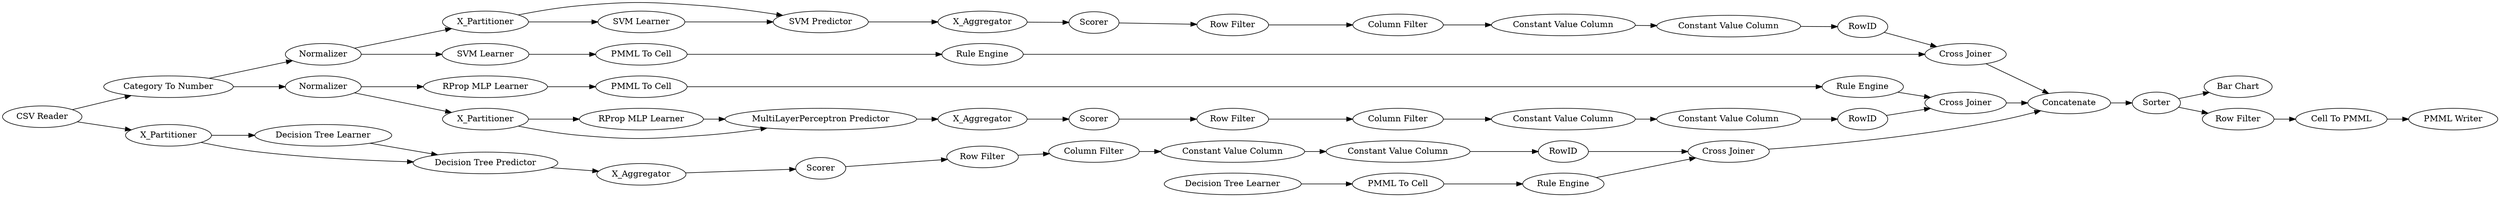 digraph {
	"1940962350851205906_59" [label="Bar Chart"]
	"-5897657829226840229_28" [label="PMML To Cell"]
	"-5211050105695337995_31" [label="RProp MLP Learner"]
	"-4570397550127298453_290" [label="Constant Value Column"]
	"-6483122399926862446_34" [label="Rule Engine"]
	"-5211050105695337995_38" [label="Cross Joiner"]
	"2699943353822873172_2" [label=X_Partitioner]
	"-6483122399926862446_35" [label="RProp MLP Learner"]
	"-5897657829226840229_34" [label="Rule Engine"]
	"2699943353822873172_40" [label=Normalizer]
	"1940962350851205906_61" [label="PMML Writer"]
	"-5211050105695337995_32" [label="MultiLayerPerceptron Predictor"]
	"-5211050105695337995_40" [label=Scorer]
	"-5211050105695337995_2" [label=X_Partitioner]
	"-6748338791855998303_9" [label="Row Filter"]
	"1940962350851205906_58" [label="Category To Number"]
	"2699943353822873172_39" [label="Cross Joiner"]
	"2699943353822873172_32" [label="SVM Predictor"]
	"4336893643575300288_31" [label="Decision Tree Learner"]
	"4336893643575300288_38" [label="Cross Joiner"]
	"-5211050105695337995_7" [label=X_Aggregator]
	"-6748338791855998303_294" [label="Column Filter"]
	"-4570397550127298453_292" [label="Constant Value Column"]
	"-4570397550127298453_293" [label=RowID]
	"4782736146678859636_35" [label="Rule Engine"]
	"-6748338791855998303_293" [label=RowID]
	"1940962350851205906_60" [label=Concatenate]
	"1940962350851205906_54" [label="Cell To PMML"]
	"4782736146678859636_34" [label="PMML To Cell"]
	"-5211050105695337995_39" [label=Normalizer]
	"-6748338791855998303_290" [label="Constant Value Column"]
	"-5897657829226840229_33" [label="Decision Tree Learner"]
	"4336893643575300288_2" [label=X_Partitioner]
	"1940962350851205906_52" [label=Sorter]
	"-4570397550127298453_9" [label="Row Filter"]
	"-6483122399926862446_22" [label="PMML To Cell"]
	"-4570397550127298453_294" [label="Column Filter"]
	"2699943353822873172_7" [label=X_Aggregator]
	"-6748338791855998303_292" [label="Constant Value Column"]
	"4336893643575300288_39" [label=Scorer]
	"2699943353822873172_31" [label="SVM Learner"]
	"6823500256804930886_293" [label=RowID]
	"4336893643575300288_7" [label=X_Aggregator]
	"6823500256804930886_294" [label="Column Filter"]
	"6823500256804930886_292" [label="Constant Value Column"]
	"4782736146678859636_33" [label="SVM Learner"]
	"2699943353822873172_41" [label=Scorer]
	"6823500256804930886_290" [label="Constant Value Column"]
	"1940962350851205906_53" [label="Row Filter"]
	"1940962350851205906_62" [label="CSV Reader"]
	"4336893643575300288_32" [label="Decision Tree Predictor"]
	"6823500256804930886_9" [label="Row Filter"]
	"2699943353822873172_31" -> "2699943353822873172_32"
	"6823500256804930886_293" -> "-5211050105695337995_38"
	"-5211050105695337995_2" -> "-5211050105695337995_32"
	"2699943353822873172_2" -> "2699943353822873172_31"
	"4336893643575300288_7" -> "4336893643575300288_39"
	"1940962350851205906_62" -> "1940962350851205906_58"
	"-5897657829226840229_34" -> "4336893643575300288_38"
	"-4570397550127298453_294" -> "-4570397550127298453_290"
	"-5211050105695337995_38" -> "1940962350851205906_60"
	"1940962350851205906_52" -> "1940962350851205906_53"
	"2699943353822873172_2" -> "2699943353822873172_32"
	"-5211050105695337995_31" -> "-5211050105695337995_32"
	"-6483122399926862446_34" -> "-5211050105695337995_38"
	"1940962350851205906_54" -> "1940962350851205906_61"
	"6823500256804930886_290" -> "6823500256804930886_292"
	"-5211050105695337995_39" -> "-6483122399926862446_35"
	"4782736146678859636_35" -> "2699943353822873172_39"
	"1940962350851205906_62" -> "4336893643575300288_2"
	"-6483122399926862446_22" -> "-6483122399926862446_34"
	"-5211050105695337995_39" -> "-5211050105695337995_2"
	"-6748338791855998303_9" -> "-6748338791855998303_294"
	"2699943353822873172_32" -> "2699943353822873172_7"
	"-5211050105695337995_7" -> "-5211050105695337995_40"
	"2699943353822873172_40" -> "2699943353822873172_2"
	"6823500256804930886_9" -> "6823500256804930886_294"
	"4336893643575300288_38" -> "1940962350851205906_60"
	"2699943353822873172_41" -> "-6748338791855998303_9"
	"-5211050105695337995_40" -> "6823500256804930886_9"
	"1940962350851205906_60" -> "1940962350851205906_52"
	"6823500256804930886_292" -> "6823500256804930886_293"
	"2699943353822873172_40" -> "4782736146678859636_33"
	"1940962350851205906_58" -> "2699943353822873172_40"
	"4336893643575300288_2" -> "4336893643575300288_31"
	"6823500256804930886_294" -> "6823500256804930886_290"
	"-5211050105695337995_2" -> "-5211050105695337995_31"
	"1940962350851205906_52" -> "1940962350851205906_59"
	"-6748338791855998303_290" -> "-6748338791855998303_292"
	"-4570397550127298453_290" -> "-4570397550127298453_292"
	"4782736146678859636_34" -> "4782736146678859636_35"
	"-6748338791855998303_294" -> "-6748338791855998303_290"
	"1940962350851205906_53" -> "1940962350851205906_54"
	"-6748338791855998303_293" -> "2699943353822873172_39"
	"4336893643575300288_31" -> "4336893643575300288_32"
	"-4570397550127298453_293" -> "4336893643575300288_38"
	"-5211050105695337995_32" -> "-5211050105695337995_7"
	"4336893643575300288_32" -> "4336893643575300288_7"
	"1940962350851205906_58" -> "-5211050105695337995_39"
	"4782736146678859636_33" -> "4782736146678859636_34"
	"-4570397550127298453_292" -> "-4570397550127298453_293"
	"2699943353822873172_7" -> "2699943353822873172_41"
	"-5897657829226840229_33" -> "-5897657829226840229_28"
	"4336893643575300288_2" -> "4336893643575300288_32"
	"-6483122399926862446_35" -> "-6483122399926862446_22"
	"-5897657829226840229_28" -> "-5897657829226840229_34"
	"-6748338791855998303_292" -> "-6748338791855998303_293"
	"4336893643575300288_39" -> "-4570397550127298453_9"
	"-4570397550127298453_9" -> "-4570397550127298453_294"
	"2699943353822873172_39" -> "1940962350851205906_60"
	rankdir=LR
}

